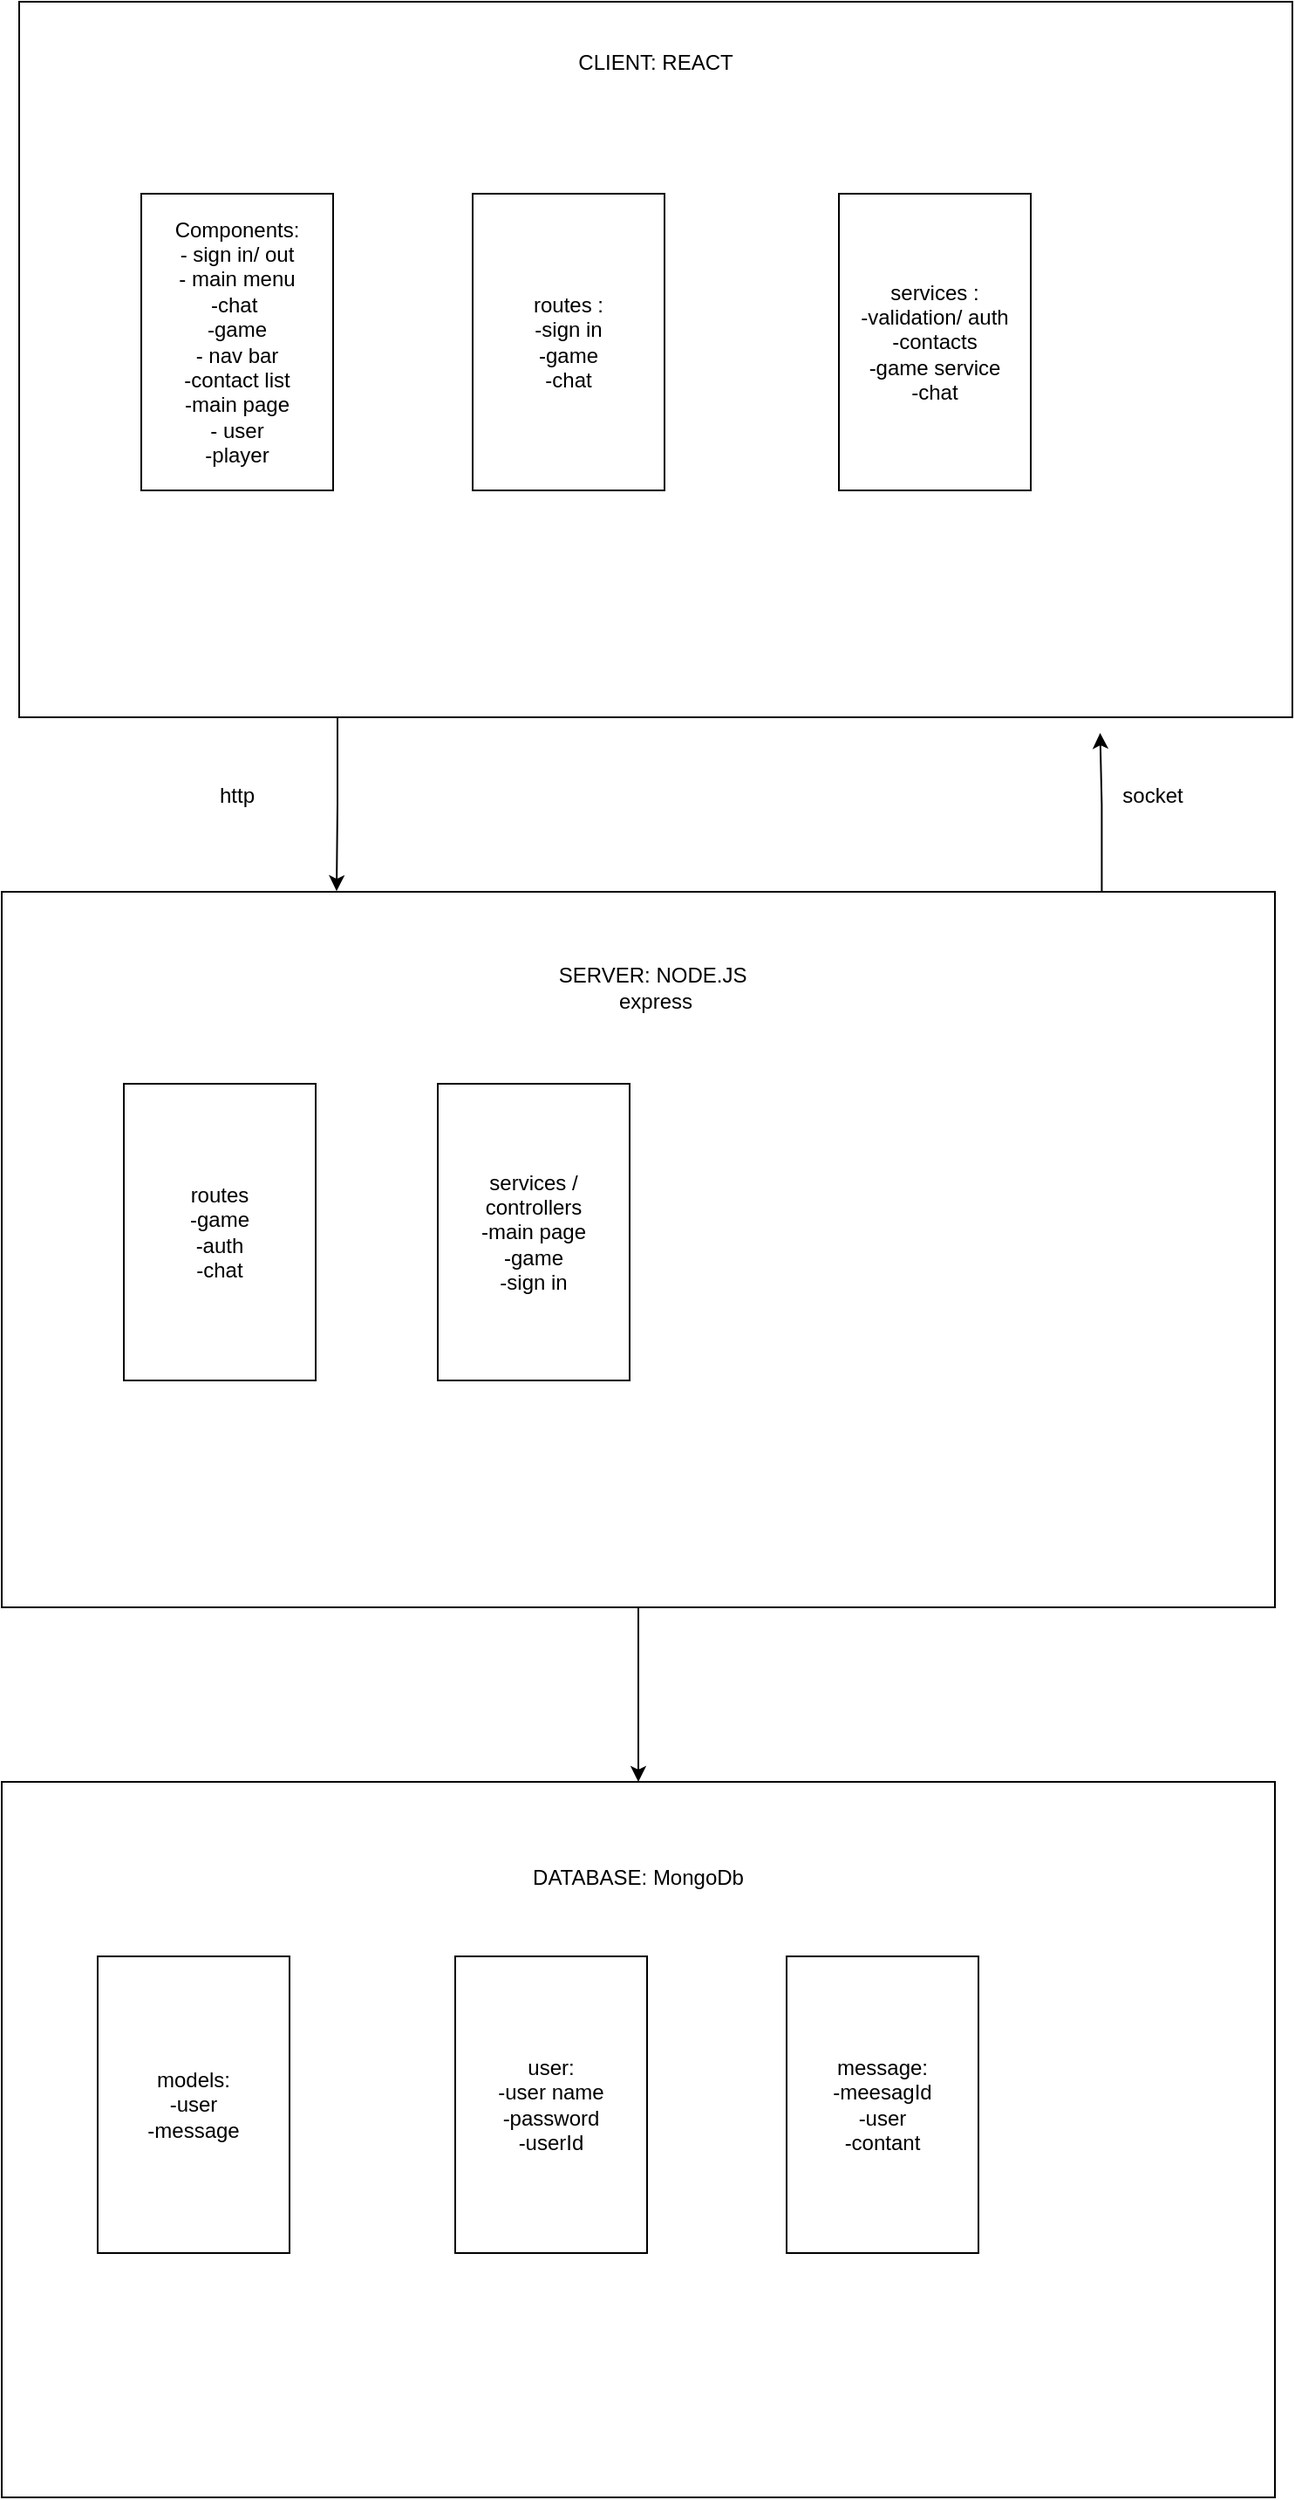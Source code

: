 <mxfile version="16.5.2" type="device"><diagram id="v5rUQEoyUO6i54fe-SlL" name="Page-1"><mxGraphModel dx="1094" dy="6050" grid="1" gridSize="10" guides="1" tooltips="1" connect="1" arrows="1" fold="1" page="0" pageScale="1" pageWidth="850" pageHeight="1100" math="0" shadow="0"><root><mxCell id="0"/><mxCell id="1" parent="0"/><mxCell id="cXQ7L5GGZoQN4qYvMEs8-9" value="" style="edgeStyle=orthogonalEdgeStyle;rounded=0;orthogonalLoop=1;jettySize=auto;html=1;exitX=0.25;exitY=1;exitDx=0;exitDy=0;entryX=0.263;entryY=-0.001;entryDx=0;entryDy=0;entryPerimeter=0;" edge="1" parent="1" source="XZm195DQYZYeHO9iAwFi-2" target="cXQ7L5GGZoQN4qYvMEs8-8"><mxGeometry relative="1" as="geometry"/></mxCell><mxCell id="XZm195DQYZYeHO9iAwFi-2" value="&lt;span style=&quot;color: rgba(0 , 0 , 0 , 0) ; font-family: monospace ; font-size: 0px&quot;&gt;%3CmxGraphModel%3E%3Croot%3E%3CmxCell%20id%3D%220%22%2F%3E%3CmxCell%20id%3D%221%22%20parent%3D%220%22%2F%3E%3CmxCell%20id%3D%222%22%20value%3D%22routes%20%3A%26lt%3Bbr%26gt%3B-sign%20in%26lt%3Bbr%26gt%3B-game%26lt%3Bbr%26gt%3B-chat%22%20style%3D%22text%3Bhtml%3D1%3BstrokeColor%3Ddefault%3BfillColor%3Dnone%3Balign%3Dcenter%3BverticalAlign%3Dmiddle%3BwhiteSpace%3Dwrap%3Brounded%3D0%3B%22%20vertex%3D%221%22%20parent%3D%221%22%3E%3CmxGeometry%20x%3D%22360%22%20y%3D%22-5110%22%20width%3D%22110%22%20height%3D%22170%22%20as%3D%22geometry%22%2F%3E%3C%2FmxCell%3E%3C%2Froot%3E%3C%2FmxGraphModel%3E&lt;/span&gt;" style="rounded=0;whiteSpace=wrap;html=1;hachureGap=4;" parent="1" vertex="1"><mxGeometry x="100" y="-5220" width="730" height="410" as="geometry"/></mxCell><mxCell id="cXQ7L5GGZoQN4qYvMEs8-1" value="CLIENT: REACT&lt;br&gt;" style="text;html=1;strokeColor=none;fillColor=none;align=center;verticalAlign=middle;whiteSpace=wrap;rounded=0;" vertex="1" parent="1"><mxGeometry x="415" y="-5200" width="100" height="30" as="geometry"/></mxCell><mxCell id="cXQ7L5GGZoQN4qYvMEs8-3" value="Components:&lt;br&gt;- sign in/ out&lt;br&gt;- main menu&lt;br&gt;-chat&amp;nbsp;&lt;br&gt;-game&lt;br&gt;- nav bar&lt;br&gt;-contact list&lt;br&gt;-main page&lt;br&gt;- user&lt;br&gt;-player" style="text;html=1;strokeColor=default;fillColor=none;align=center;verticalAlign=middle;whiteSpace=wrap;rounded=0;" vertex="1" parent="1"><mxGeometry x="170" y="-5110" width="110" height="170" as="geometry"/></mxCell><mxCell id="cXQ7L5GGZoQN4qYvMEs8-5" value="routes :&lt;br&gt;-sign in&lt;br&gt;-game&lt;br&gt;-chat" style="text;html=1;strokeColor=default;fillColor=none;align=center;verticalAlign=middle;whiteSpace=wrap;rounded=0;" vertex="1" parent="1"><mxGeometry x="360" y="-5110" width="110" height="170" as="geometry"/></mxCell><mxCell id="cXQ7L5GGZoQN4qYvMEs8-7" value="services :&lt;br&gt;-validation/ auth&lt;br&gt;-contacts&lt;br&gt;-game service&lt;br&gt;-chat" style="text;html=1;strokeColor=default;fillColor=none;align=center;verticalAlign=middle;whiteSpace=wrap;rounded=0;" vertex="1" parent="1"><mxGeometry x="570" y="-5110" width="110" height="170" as="geometry"/></mxCell><mxCell id="cXQ7L5GGZoQN4qYvMEs8-11" value="" style="edgeStyle=orthogonalEdgeStyle;rounded=0;orthogonalLoop=1;jettySize=auto;html=1;entryX=0.849;entryY=1.022;entryDx=0;entryDy=0;entryPerimeter=0;exitX=0.864;exitY=0.006;exitDx=0;exitDy=0;exitPerimeter=0;" edge="1" parent="1" source="cXQ7L5GGZoQN4qYvMEs8-8" target="XZm195DQYZYeHO9iAwFi-2"><mxGeometry relative="1" as="geometry"/></mxCell><mxCell id="cXQ7L5GGZoQN4qYvMEs8-20" value="" style="edgeStyle=orthogonalEdgeStyle;rounded=0;orthogonalLoop=1;jettySize=auto;html=1;" edge="1" parent="1" source="cXQ7L5GGZoQN4qYvMEs8-8" target="cXQ7L5GGZoQN4qYvMEs8-19"><mxGeometry relative="1" as="geometry"/></mxCell><mxCell id="cXQ7L5GGZoQN4qYvMEs8-8" value="&lt;span style=&quot;color: rgba(0 , 0 , 0 , 0) ; font-family: monospace ; font-size: 0px&quot;&gt;%3CmxGraphModel%3E%3Croot%3E%3CmxCell%20id%3D%220%22%2F%3E%3CmxCell%20id%3D%221%22%20parent%3D%220%22%2F%3E%3CmxCell%20id%3D%222%22%20value%3D%22routes%20%3A%26lt%3Bbr%26gt%3B-sign%20in%26lt%3Bbr%26gt%3B-game%26lt%3Bbr%26gt%3B-chat%22%20style%3D%22text%3Bhtml%3D1%3BstrokeColor%3Ddefault%3BfillColor%3Dnone%3Balign%3Dcenter%3BverticalAlign%3Dmiddle%3BwhiteSpace%3Dwrap%3Brounded%3D0%3B%22%20vertex%3D%221%22%20parent%3D%221%22%3E%3CmxGeometry%20x%3D%22360%22%20y%3D%22-5110%22%20width%3D%22110%22%20height%3D%22170%22%20as%3D%22geometry%22%2F%3E%3C%2FmxCell%3E%3C%2Froot%3E%3C%2FmxGraphModel%3E&lt;/span&gt;" style="rounded=0;whiteSpace=wrap;html=1;hachureGap=4;" vertex="1" parent="1"><mxGeometry x="90" y="-4710" width="730" height="410" as="geometry"/></mxCell><mxCell id="cXQ7L5GGZoQN4qYvMEs8-10" value="http" style="text;html=1;strokeColor=none;fillColor=none;align=center;verticalAlign=middle;whiteSpace=wrap;rounded=0;" vertex="1" parent="1"><mxGeometry x="195" y="-4780" width="60" height="30" as="geometry"/></mxCell><mxCell id="cXQ7L5GGZoQN4qYvMEs8-12" value="socket" style="text;html=1;strokeColor=none;fillColor=none;align=center;verticalAlign=middle;whiteSpace=wrap;rounded=0;" vertex="1" parent="1"><mxGeometry x="720" y="-4780" width="60" height="30" as="geometry"/></mxCell><mxCell id="cXQ7L5GGZoQN4qYvMEs8-13" value="SERVER: NODE.JS&amp;nbsp;&lt;br&gt;express" style="text;html=1;strokeColor=none;fillColor=none;align=center;verticalAlign=middle;whiteSpace=wrap;rounded=0;" vertex="1" parent="1"><mxGeometry x="400" y="-4670" width="130" height="30" as="geometry"/></mxCell><mxCell id="cXQ7L5GGZoQN4qYvMEs8-14" value="routes&lt;br&gt;-game&lt;br&gt;-auth&lt;br&gt;-chat" style="text;html=1;strokeColor=default;fillColor=none;align=center;verticalAlign=middle;whiteSpace=wrap;rounded=0;" vertex="1" parent="1"><mxGeometry x="160" y="-4600" width="110" height="170" as="geometry"/></mxCell><mxCell id="cXQ7L5GGZoQN4qYvMEs8-15" value="services / controllers&lt;br&gt;-main page&lt;br&gt;-game&lt;br&gt;-sign in" style="text;html=1;strokeColor=default;fillColor=none;align=center;verticalAlign=middle;whiteSpace=wrap;rounded=0;" vertex="1" parent="1"><mxGeometry x="340" y="-4600" width="110" height="170" as="geometry"/></mxCell><mxCell id="cXQ7L5GGZoQN4qYvMEs8-19" value="&lt;span style=&quot;color: rgba(0 , 0 , 0 , 0) ; font-family: monospace ; font-size: 0px&quot;&gt;%3CmxGraphModel%3E%3Croot%3E%3CmxCell%20id%3D%220%22%2F%3E%3CmxCell%20id%3D%221%22%20parent%3D%220%22%2F%3E%3CmxCell%20id%3D%222%22%20value%3D%22routes%20%3A%26lt%3Bbr%26gt%3B-sign%20in%26lt%3Bbr%26gt%3B-game%26lt%3Bbr%26gt%3B-chat%22%20style%3D%22text%3Bhtml%3D1%3BstrokeColor%3Ddefault%3BfillColor%3Dnone%3Balign%3Dcenter%3BverticalAlign%3Dmiddle%3BwhiteSpace%3Dwrap%3Brounded%3D0%3B%22%20vertex%3D%221%22%20parent%3D%221%22%3E%3CmxGeometry%20x%3D%22360%22%20y%3D%22-5110%22%20width%3D%22110%22%20height%3D%22170%22%20as%3D%22geometry%22%2F%3E%3C%2FmxCell%3E%3C%2Froot%3E%3C%2FmxGraphModel%3E&lt;/span&gt;" style="rounded=0;whiteSpace=wrap;html=1;hachureGap=4;" vertex="1" parent="1"><mxGeometry x="90" y="-4200" width="730" height="410" as="geometry"/></mxCell><mxCell id="cXQ7L5GGZoQN4qYvMEs8-21" value="DATABASE: MongoDb" style="text;html=1;strokeColor=none;fillColor=none;align=center;verticalAlign=middle;whiteSpace=wrap;rounded=0;" vertex="1" parent="1"><mxGeometry x="390" y="-4160" width="130" height="30" as="geometry"/></mxCell><mxCell id="cXQ7L5GGZoQN4qYvMEs8-22" value="models:&lt;br&gt;-user&lt;br&gt;-message&lt;br&gt;" style="text;html=1;strokeColor=default;fillColor=none;align=center;verticalAlign=middle;whiteSpace=wrap;rounded=0;" vertex="1" parent="1"><mxGeometry x="145" y="-4100" width="110" height="170" as="geometry"/></mxCell><mxCell id="cXQ7L5GGZoQN4qYvMEs8-23" value="user:&lt;br&gt;-user name&lt;br&gt;-password&lt;br&gt;-userId&lt;br&gt;" style="text;html=1;strokeColor=default;fillColor=none;align=center;verticalAlign=middle;whiteSpace=wrap;rounded=0;" vertex="1" parent="1"><mxGeometry x="350" y="-4100" width="110" height="170" as="geometry"/></mxCell><mxCell id="cXQ7L5GGZoQN4qYvMEs8-24" value="message:&lt;br&gt;-meesagId&lt;br&gt;-user&lt;br&gt;-contant" style="text;html=1;strokeColor=default;fillColor=none;align=center;verticalAlign=middle;whiteSpace=wrap;rounded=0;" vertex="1" parent="1"><mxGeometry x="540" y="-4100" width="110" height="170" as="geometry"/></mxCell></root></mxGraphModel></diagram></mxfile>
